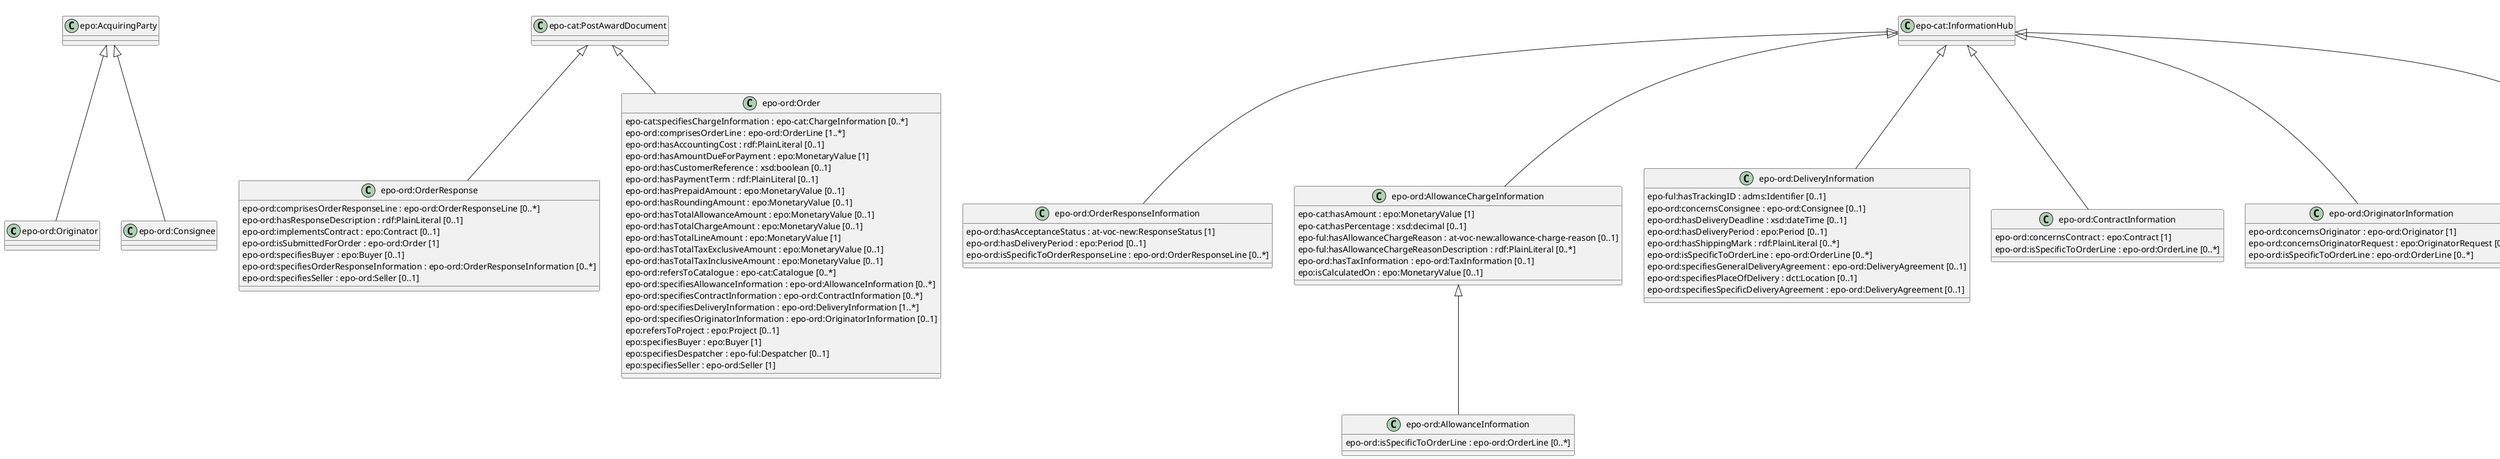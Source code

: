 
@startuml
class "epo-ord:Originator" {

}
class "epo-ord:OrderResponse" {
  epo-ord:comprisesOrderResponseLine : epo-ord:OrderResponseLine [0..*]
  epo-ord:hasResponseDescription : rdf:PlainLiteral [0..1]
  epo-ord:implementsContract : epo:Contract [0..1]
  epo-ord:isSubmittedForOrder : epo-ord:Order [1]
  epo-ord:specifiesBuyer : epo:Buyer [0..1]
  epo-ord:specifiesOrderResponseInformation : epo-ord:OrderResponseInformation [0..*]
  epo-ord:specifiesSeller : epo-ord:Seller [0..1]
}
class "epo-ord:OrderResponseInformation" {
  epo-ord:hasAcceptanceStatus : at-voc-new:ResponseStatus [1]
  epo-ord:hasDeliveryPeriod : epo:Period [0..1]
  epo-ord:isSpecificToOrderResponseLine : epo-ord:OrderResponseLine [0..*]
}
class "epo-ord:Consignee" {

}
class "epo-ord:Seller" {

}
class "epo-ord:OrderLine" {
  epo-cat:hasPrice : epo-cat:Price [0..1]
  epo-cat:hasQuantity : epo:Quantity [1]
  epo-ord:refersToCatalogueLine : epo-cat:CatalogueLine [0..1]
}
class "epo-ord:AllowanceInformation" {
  epo-ord:isSpecificToOrderLine : epo-ord:OrderLine [0..*]
}
class "epo-ord:AllowanceChargeInformation" {
  epo-cat:hasAmount : epo:MonetaryValue [1]
  epo-cat:hasPercentage : xsd:decimal [0..1]
  epo-ful:hasAllowanceChargeReason : at-voc-new:allowance-charge-reason [0..1]
  epo-ful:hasAllowanceChargeReasonDescription : rdf:PlainLiteral [0..*]
  epo-ord:hasTaxInformation : epo-ord:TaxInformation [0..1]
  epo:isCalculatedOn : epo:MonetaryValue [0..1]
}
class "epo-ord:DeliveryInformation" {
  epo-ful:hasTrackingID : adms:Identifier [0..1]
  epo-ord:concernsConsignee : epo-ord:Consignee [0..1]
  epo-ord:hasDeliveryDeadline : xsd:dateTime [0..1]
  epo-ord:hasDeliveryPeriod : epo:Period [0..1]
  epo-ord:hasShippingMark : rdf:PlainLiteral [0..*]
  epo-ord:isSpecificToOrderLine : epo-ord:OrderLine [0..*]
  epo-ord:specifiesGeneralDeliveryAgreement : epo-ord:DeliveryAgreement [0..1]
  epo-ord:specifiesPlaceOfDelivery : dct:Location [0..1]
  epo-ord:specifiesSpecificDeliveryAgreement : epo-ord:DeliveryAgreement [0..1]
}
class "epo-ord:OrderResponseLine" {
  epo-ord:isSubmittedForOrderLine : epo-ord:OrderLine [1..*]
}
class "epo-ord:ContractInformation" {
  epo-ord:concernsContract : epo:Contract [1]
  epo-ord:isSpecificToOrderLine : epo-ord:OrderLine [0..*]
}
class "epo-ord:OriginatorInformation" {
  epo-ord:concernsOriginator : epo-ord:Originator [1]
  epo-ord:concernsOriginatorRequest : epo:OriginatorRequest [0..1]
  epo-ord:isSpecificToOrderLine : epo-ord:OrderLine [0..*]
}
class "epo-ord:DeliveryAgreement" {
  dct:description : rdf:PlainLiteral [0..*]
  epo-ord:specifiesDeliveryAgreementLocation : dct:Location [0..1]
}
class "epo-ord:TaxInformation" {
  dct:description : rdf:PlainLiteral [0..1]
  epo-cat:hasAmount : epo:MonetaryValue [0..1]
  epo-cat:hasPercentage : xsd:decimal [0..1]
  epo-cat:hasTaxCategory : at-voc-new:tax-category [0..1]
  epo-cat:hasTaxScheme : at-voc-new:tax-scheme [0..1]
  epo:isCalculatedOn : epo:MonetaryValue [0..1]
}
class "epo-ord:Order" {
  epo-cat:specifiesChargeInformation : epo-cat:ChargeInformation [0..*]
  epo-ord:comprisesOrderLine : epo-ord:OrderLine [1..*]
  epo-ord:hasAccountingCost : rdf:PlainLiteral [0..1]
  epo-ord:hasAmountDueForPayment : epo:MonetaryValue [1]
  epo-ord:hasCustomerReference : xsd:boolean [0..1]
  epo-ord:hasPaymentTerm : rdf:PlainLiteral [0..1]
  epo-ord:hasPrepaidAmount : epo:MonetaryValue [0..1]
  epo-ord:hasRoundingAmount : epo:MonetaryValue [0..1]
  epo-ord:hasTotalAllowanceAmount : epo:MonetaryValue [0..1]
  epo-ord:hasTotalChargeAmount : epo:MonetaryValue [0..1]
  epo-ord:hasTotalLineAmount : epo:MonetaryValue [1]
  epo-ord:hasTotalTaxExclusiveAmount : epo:MonetaryValue [0..1]
  epo-ord:hasTotalTaxInclusiveAmount : epo:MonetaryValue [0..1]
  epo-ord:refersToCatalogue : epo-cat:Catalogue [0..*]
  epo-ord:specifiesAllowanceInformation : epo-ord:AllowanceInformation [0..*]
  epo-ord:specifiesContractInformation : epo-ord:ContractInformation [0..*]
  epo-ord:specifiesDeliveryInformation : epo-ord:DeliveryInformation [1..*]
  epo-ord:specifiesOriginatorInformation : epo-ord:OriginatorInformation [0..1]
  epo:refersToProject : epo:Project [0..1]
  epo:specifiesBuyer : epo:Buyer [1]
  epo:specifiesDespatcher : epo-ful:Despatcher [0..1]
  epo:specifiesSeller : epo-ord:Seller [1]
}
"epo-cat:InformationHub" <|-- "epo-ord:AllowanceChargeInformation"
"epo-cat:InformationHub" <|-- "epo-ord:ContractInformation"
"epo-cat:InformationHub" <|-- "epo-ord:DeliveryInformation"
"epo-cat:InformationHub" <|-- "epo-ord:OrderResponseInformation"
"epo-cat:InformationHub" <|-- "epo-ord:OriginatorInformation"
"epo-cat:InformationHub" <|-- "epo-ord:TaxInformation"
"epo-cat:Line" <|-- "epo-ord:OrderLine"
"epo-cat:PostAwardDocument" <|-- "epo-ord:Order"
"epo-cat:PostAwardDocument" <|-- "epo-ord:OrderResponse"
"epo-ord:AllowanceChargeInformation" <|-- "epo-ord:AllowanceInformation"
"epo-ord:OrderLine" <|-- "epo-ord:OrderResponseLine"
"epo:AcquiringParty" <|-- "epo-ord:Consignee"
"epo:AcquiringParty" <|-- "epo-ord:Originator"
"epo:OfferingParty" <|-- "epo-ord:Seller"
@enduml
